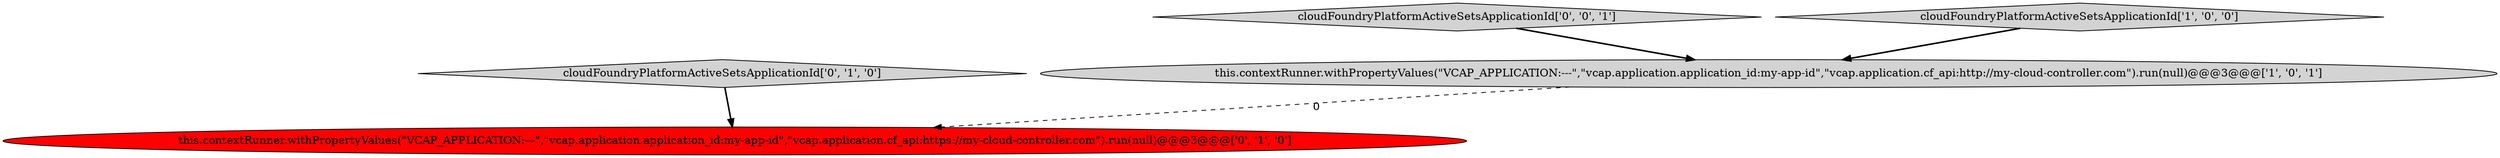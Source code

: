 digraph {
1 [style = filled, label = "this.contextRunner.withPropertyValues(\"VCAP_APPLICATION:---\",\"vcap.application.application_id:my-app-id\",\"vcap.application.cf_api:http://my-cloud-controller.com\").run(null)@@@3@@@['1', '0', '1']", fillcolor = lightgray, shape = ellipse image = "AAA0AAABBB1BBB"];
3 [style = filled, label = "cloudFoundryPlatformActiveSetsApplicationId['0', '1', '0']", fillcolor = lightgray, shape = diamond image = "AAA0AAABBB2BBB"];
4 [style = filled, label = "cloudFoundryPlatformActiveSetsApplicationId['0', '0', '1']", fillcolor = lightgray, shape = diamond image = "AAA0AAABBB3BBB"];
2 [style = filled, label = "this.contextRunner.withPropertyValues(\"VCAP_APPLICATION:---\",\"vcap.application.application_id:my-app-id\",\"vcap.application.cf_api:https://my-cloud-controller.com\").run(null)@@@3@@@['0', '1', '0']", fillcolor = red, shape = ellipse image = "AAA1AAABBB2BBB"];
0 [style = filled, label = "cloudFoundryPlatformActiveSetsApplicationId['1', '0', '0']", fillcolor = lightgray, shape = diamond image = "AAA0AAABBB1BBB"];
1->2 [style = dashed, label="0"];
0->1 [style = bold, label=""];
3->2 [style = bold, label=""];
4->1 [style = bold, label=""];
}
